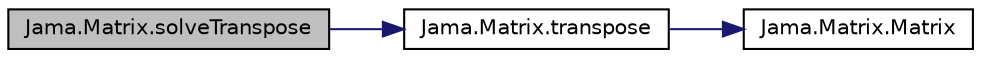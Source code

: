 digraph "Jama.Matrix.solveTranspose"
{
  edge [fontname="Helvetica",fontsize="10",labelfontname="Helvetica",labelfontsize="10"];
  node [fontname="Helvetica",fontsize="10",shape=record];
  rankdir="LR";
  Node1 [label="Jama.Matrix.solveTranspose",height=0.2,width=0.4,color="black", fillcolor="grey75", style="filled" fontcolor="black"];
  Node1 -> Node2 [color="midnightblue",fontsize="10",style="solid",fontname="Helvetica"];
  Node2 [label="Jama.Matrix.transpose",height=0.2,width=0.4,color="black", fillcolor="white", style="filled",URL="$class_jama_1_1_matrix.html#a9cb00b58a95db447b59656a8aa40445b"];
  Node2 -> Node3 [color="midnightblue",fontsize="10",style="solid",fontname="Helvetica"];
  Node3 [label="Jama.Matrix.Matrix",height=0.2,width=0.4,color="black", fillcolor="white", style="filled",URL="$class_jama_1_1_matrix.html#a877dfa361af400fbf817b1046856e239"];
}
